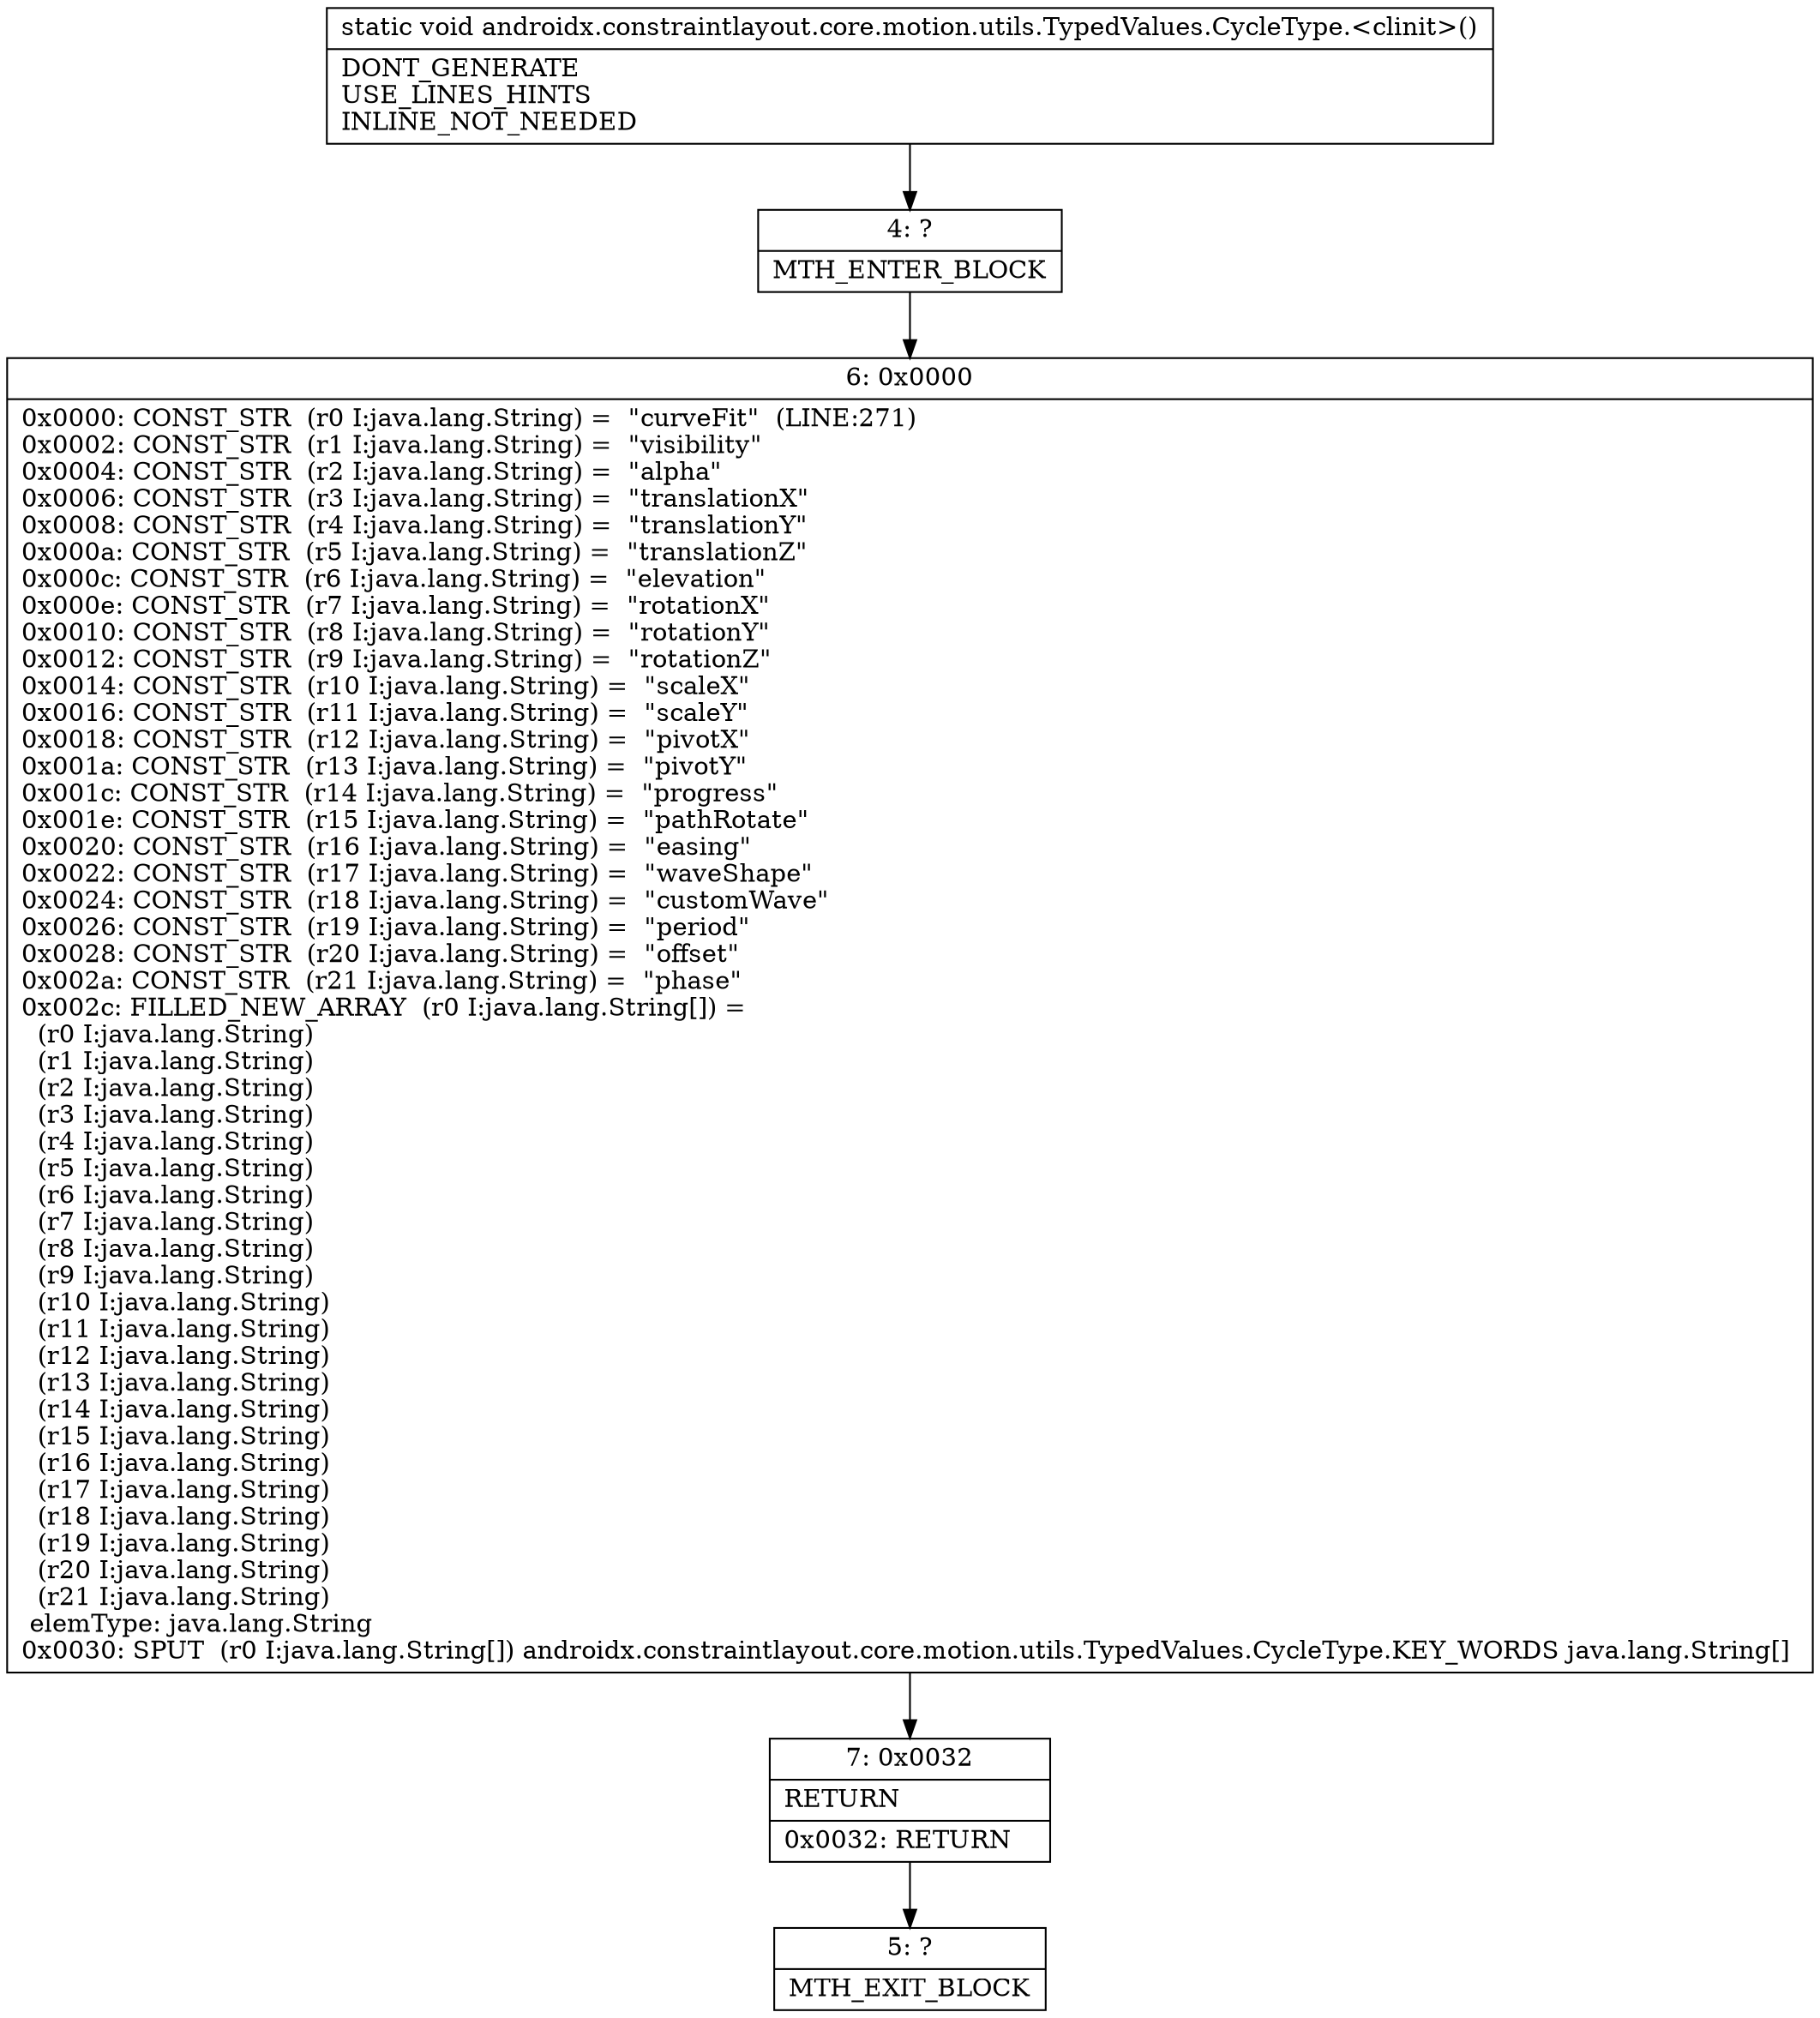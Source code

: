 digraph "CFG forandroidx.constraintlayout.core.motion.utils.TypedValues.CycleType.\<clinit\>()V" {
Node_4 [shape=record,label="{4\:\ ?|MTH_ENTER_BLOCK\l}"];
Node_6 [shape=record,label="{6\:\ 0x0000|0x0000: CONST_STR  (r0 I:java.lang.String) =  \"curveFit\"  (LINE:271)\l0x0002: CONST_STR  (r1 I:java.lang.String) =  \"visibility\" \l0x0004: CONST_STR  (r2 I:java.lang.String) =  \"alpha\" \l0x0006: CONST_STR  (r3 I:java.lang.String) =  \"translationX\" \l0x0008: CONST_STR  (r4 I:java.lang.String) =  \"translationY\" \l0x000a: CONST_STR  (r5 I:java.lang.String) =  \"translationZ\" \l0x000c: CONST_STR  (r6 I:java.lang.String) =  \"elevation\" \l0x000e: CONST_STR  (r7 I:java.lang.String) =  \"rotationX\" \l0x0010: CONST_STR  (r8 I:java.lang.String) =  \"rotationY\" \l0x0012: CONST_STR  (r9 I:java.lang.String) =  \"rotationZ\" \l0x0014: CONST_STR  (r10 I:java.lang.String) =  \"scaleX\" \l0x0016: CONST_STR  (r11 I:java.lang.String) =  \"scaleY\" \l0x0018: CONST_STR  (r12 I:java.lang.String) =  \"pivotX\" \l0x001a: CONST_STR  (r13 I:java.lang.String) =  \"pivotY\" \l0x001c: CONST_STR  (r14 I:java.lang.String) =  \"progress\" \l0x001e: CONST_STR  (r15 I:java.lang.String) =  \"pathRotate\" \l0x0020: CONST_STR  (r16 I:java.lang.String) =  \"easing\" \l0x0022: CONST_STR  (r17 I:java.lang.String) =  \"waveShape\" \l0x0024: CONST_STR  (r18 I:java.lang.String) =  \"customWave\" \l0x0026: CONST_STR  (r19 I:java.lang.String) =  \"period\" \l0x0028: CONST_STR  (r20 I:java.lang.String) =  \"offset\" \l0x002a: CONST_STR  (r21 I:java.lang.String) =  \"phase\" \l0x002c: FILLED_NEW_ARRAY  (r0 I:java.lang.String[]) = \l  (r0 I:java.lang.String)\l  (r1 I:java.lang.String)\l  (r2 I:java.lang.String)\l  (r3 I:java.lang.String)\l  (r4 I:java.lang.String)\l  (r5 I:java.lang.String)\l  (r6 I:java.lang.String)\l  (r7 I:java.lang.String)\l  (r8 I:java.lang.String)\l  (r9 I:java.lang.String)\l  (r10 I:java.lang.String)\l  (r11 I:java.lang.String)\l  (r12 I:java.lang.String)\l  (r13 I:java.lang.String)\l  (r14 I:java.lang.String)\l  (r15 I:java.lang.String)\l  (r16 I:java.lang.String)\l  (r17 I:java.lang.String)\l  (r18 I:java.lang.String)\l  (r19 I:java.lang.String)\l  (r20 I:java.lang.String)\l  (r21 I:java.lang.String)\l elemType: java.lang.String \l0x0030: SPUT  (r0 I:java.lang.String[]) androidx.constraintlayout.core.motion.utils.TypedValues.CycleType.KEY_WORDS java.lang.String[] \l}"];
Node_7 [shape=record,label="{7\:\ 0x0032|RETURN\l|0x0032: RETURN   \l}"];
Node_5 [shape=record,label="{5\:\ ?|MTH_EXIT_BLOCK\l}"];
MethodNode[shape=record,label="{static void androidx.constraintlayout.core.motion.utils.TypedValues.CycleType.\<clinit\>()  | DONT_GENERATE\lUSE_LINES_HINTS\lINLINE_NOT_NEEDED\l}"];
MethodNode -> Node_4;Node_4 -> Node_6;
Node_6 -> Node_7;
Node_7 -> Node_5;
}

